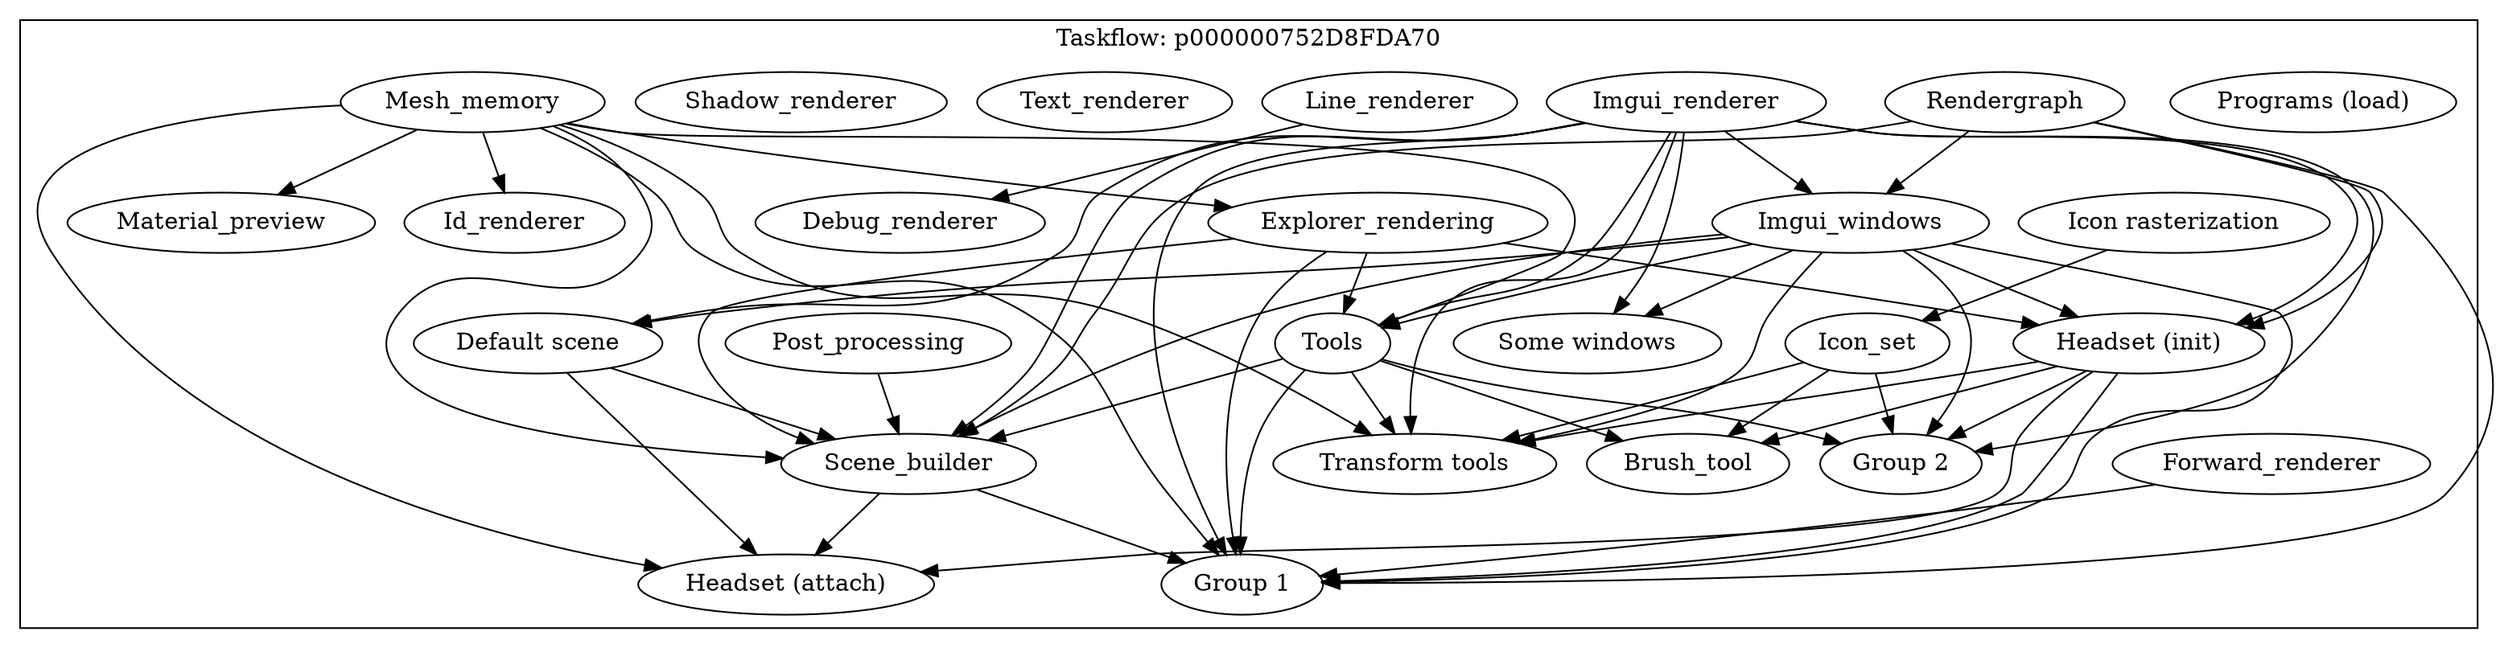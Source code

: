 digraph Taskflow {
subgraph cluster_p000000752D8FDAF0 {
label="Taskflow: p000000752D8FDA70";
p00000209136195A0[label="Icon rasterization" ];
p00000209136195A0 -> p000002091361A2B0;
p00000209136196D0[label="Programs (load)" ];
p0000020913619800[label="Imgui_renderer" ];
p0000020913619800 -> p000002091361A180;
p0000020913619800 -> p000002091361A770;
p0000020913619800 -> p000002091361A8A0;
p0000020913619800 -> p000002091361A9D0;
p0000020913619800 -> p000002091361AB00;
p0000020913619800 -> p000002091361AC30;
p0000020913619800 -> p000002091361AE90;
p0000020913619800 -> p000002091361AFC0;
p0000020913619800 -> p000002091361B350;
p0000020913619930[label="Line_renderer" ];
p0000020913619930 -> p0000020913619B90;
p0000020913619A60[label="Rendergraph" ];
p0000020913619A60 -> p000002091361A180;
p0000020913619A60 -> p000002091361AB00;
p0000020913619A60 -> p000002091361AC30;
p0000020913619A60 -> p000002091361AFC0;
p0000020913619B90[label="Debug_renderer" ];
p0000020913619CC0[label="Text_renderer" ];
p0000020913619DF0[label="Forward_renderer" ];
p0000020913619DF0 -> p000002091361AFC0;
p0000020913619F20[label="Shadow_renderer" ];
p000002091361A050[label="Mesh_memory" ];
p000002091361A050 -> p000002091361A510;
p000002091361A050 -> p000002091361A640;
p000002091361A050 -> p000002091361A8A0;
p000002091361A050 -> p000002091361AB00;
p000002091361A050 -> p000002091361AD60;
p000002091361A050 -> p000002091361AE90;
p000002091361A050 -> p000002091361AFC0;
p000002091361A050 -> p000002091361B0F0;
p000002091361A180[label="Imgui_windows" ];
p000002091361A180 -> p000002091361A770;
p000002091361A180 -> p000002091361A8A0;
p000002091361A180 -> p000002091361A9D0;
p000002091361A180 -> p000002091361AB00;
p000002091361A180 -> p000002091361AC30;
p000002091361A180 -> p000002091361AE90;
p000002091361A180 -> p000002091361AFC0;
p000002091361A180 -> p000002091361B350;
p000002091361A2B0[label="Icon_set" ];
p000002091361A2B0 -> p000002091361AE90;
p000002091361A2B0 -> p000002091361B220;
p000002091361A2B0 -> p000002091361B350;
p000002091361A3E0[label="Post_processing" ];
p000002091361A3E0 -> p000002091361AB00;
p000002091361A510[label="Id_renderer" ];
p000002091361A640[label="Explorer_rendering" ];
p000002091361A640 -> p000002091361A8A0;
p000002091361A640 -> p000002091361AB00;
p000002091361A640 -> p000002091361AC30;
p000002091361A640 -> p000002091361AFC0;
p000002091361A770[label="Some windows" ];
p000002091361A8A0[label="Tools" ];
p000002091361A8A0 -> p000002091361AB00;
p000002091361A8A0 -> p000002091361AE90;
p000002091361A8A0 -> p000002091361AFC0;
p000002091361A8A0 -> p000002091361B220;
p000002091361A8A0 -> p000002091361B350;
p000002091361A9D0[label="Default scene" ];
p000002091361A9D0 -> p000002091361AB00;
p000002091361A9D0 -> p000002091361AD60;
p000002091361AB00[label="Scene_builder" ];
p000002091361AB00 -> p000002091361AD60;
p000002091361AB00 -> p000002091361AFC0;
p000002091361AC30[label="Headset (init)" ];
p000002091361AC30 -> p000002091361AD60;
p000002091361AC30 -> p000002091361AE90;
p000002091361AC30 -> p000002091361AFC0;
p000002091361AC30 -> p000002091361B220;
p000002091361AC30 -> p000002091361B350;
p000002091361AD60[label="Headset (attach)" ];
p000002091361AE90[label="Transform tools" ];
p000002091361AFC0[label="Group 1" ];
p000002091361B0F0[label="Material_preview" ];
p000002091361B220[label="Brush_tool" ];
p000002091361B350[label="Group 2" ];
}
}
